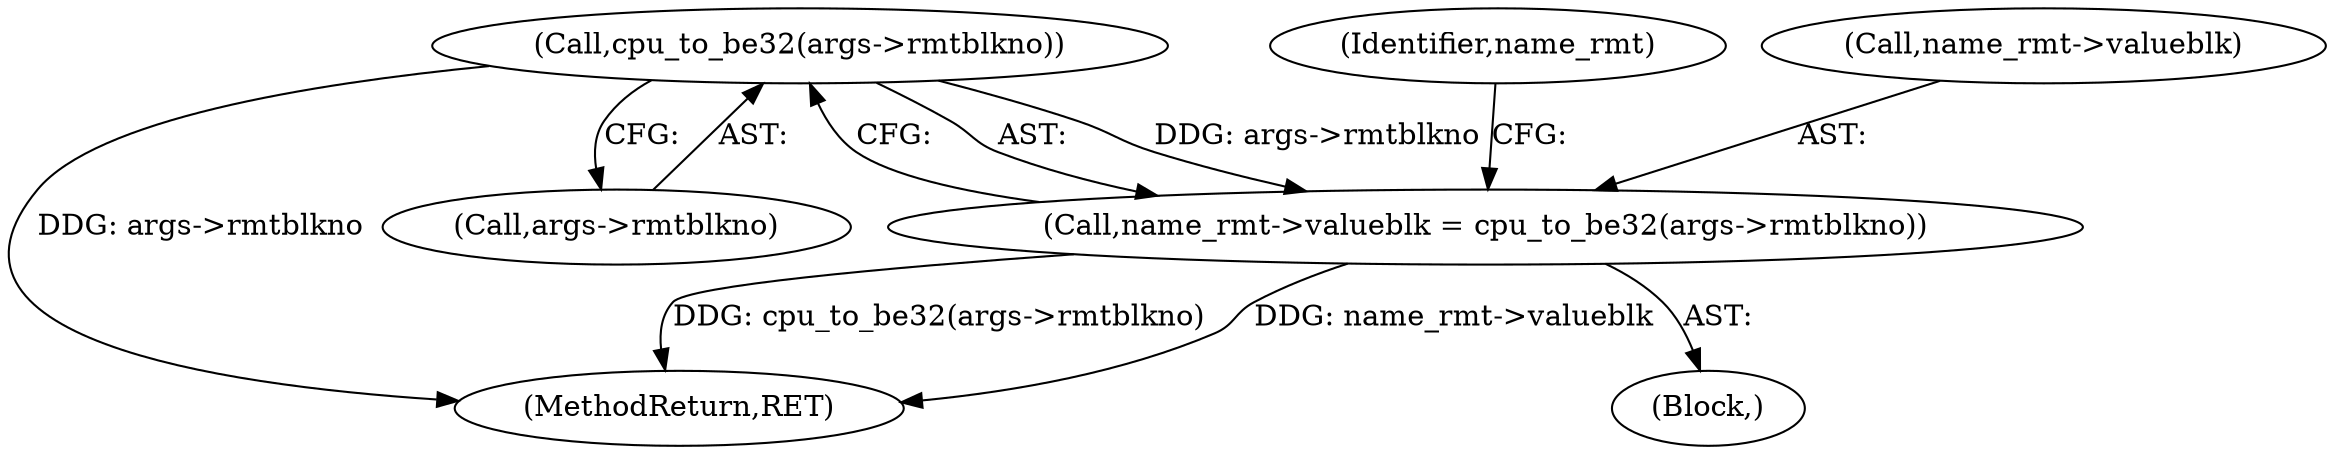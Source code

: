 digraph "0_linux_8275cdd0e7ac550dcce2b3ef6d2fb3b808c1ae59_4@pointer" {
"1000410" [label="(Call,cpu_to_be32(args->rmtblkno))"];
"1000406" [label="(Call,name_rmt->valueblk = cpu_to_be32(args->rmtblkno))"];
"1000498" [label="(MethodReturn,RET)"];
"1000406" [label="(Call,name_rmt->valueblk = cpu_to_be32(args->rmtblkno))"];
"1000416" [label="(Identifier,name_rmt)"];
"1000390" [label="(Block,)"];
"1000410" [label="(Call,cpu_to_be32(args->rmtblkno))"];
"1000411" [label="(Call,args->rmtblkno)"];
"1000407" [label="(Call,name_rmt->valueblk)"];
"1000410" -> "1000406"  [label="AST: "];
"1000410" -> "1000411"  [label="CFG: "];
"1000411" -> "1000410"  [label="AST: "];
"1000406" -> "1000410"  [label="CFG: "];
"1000410" -> "1000498"  [label="DDG: args->rmtblkno"];
"1000410" -> "1000406"  [label="DDG: args->rmtblkno"];
"1000406" -> "1000390"  [label="AST: "];
"1000407" -> "1000406"  [label="AST: "];
"1000416" -> "1000406"  [label="CFG: "];
"1000406" -> "1000498"  [label="DDG: name_rmt->valueblk"];
"1000406" -> "1000498"  [label="DDG: cpu_to_be32(args->rmtblkno)"];
}
